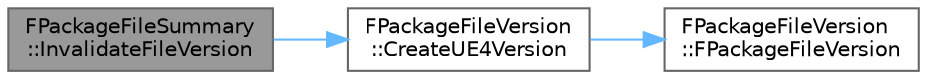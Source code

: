 digraph "FPackageFileSummary::InvalidateFileVersion"
{
 // INTERACTIVE_SVG=YES
 // LATEX_PDF_SIZE
  bgcolor="transparent";
  edge [fontname=Helvetica,fontsize=10,labelfontname=Helvetica,labelfontsize=10];
  node [fontname=Helvetica,fontsize=10,shape=box,height=0.2,width=0.4];
  rankdir="LR";
  Node1 [id="Node000001",label="FPackageFileSummary\l::InvalidateFileVersion",height=0.2,width=0.4,color="gray40", fillcolor="grey60", style="filled", fontcolor="black",tooltip="Set the UE4 version to below the oldest loadable version."];
  Node1 -> Node2 [id="edge1_Node000001_Node000002",color="steelblue1",style="solid",tooltip=" "];
  Node2 [id="Node000002",label="FPackageFileVersion\l::CreateUE4Version",height=0.2,width=0.4,color="grey40", fillcolor="white", style="filled",URL="$d5/d4d/structFPackageFileVersion.html#a2c2f0bd0ae614ce571f98d6586c45e92",tooltip="Creates and returns a FPackageFileVersion based on a single EUnrealEngineObjectUEVersion and no other..."];
  Node2 -> Node3 [id="edge2_Node000002_Node000003",color="steelblue1",style="solid",tooltip=" "];
  Node3 [id="Node000003",label="FPackageFileVersion\l::FPackageFileVersion",height=0.2,width=0.4,color="grey40", fillcolor="white", style="filled",URL="$d5/d4d/structFPackageFileVersion.html#a4558c4bda5350b64b2a9ab29ea4b855b",tooltip=" "];
}
